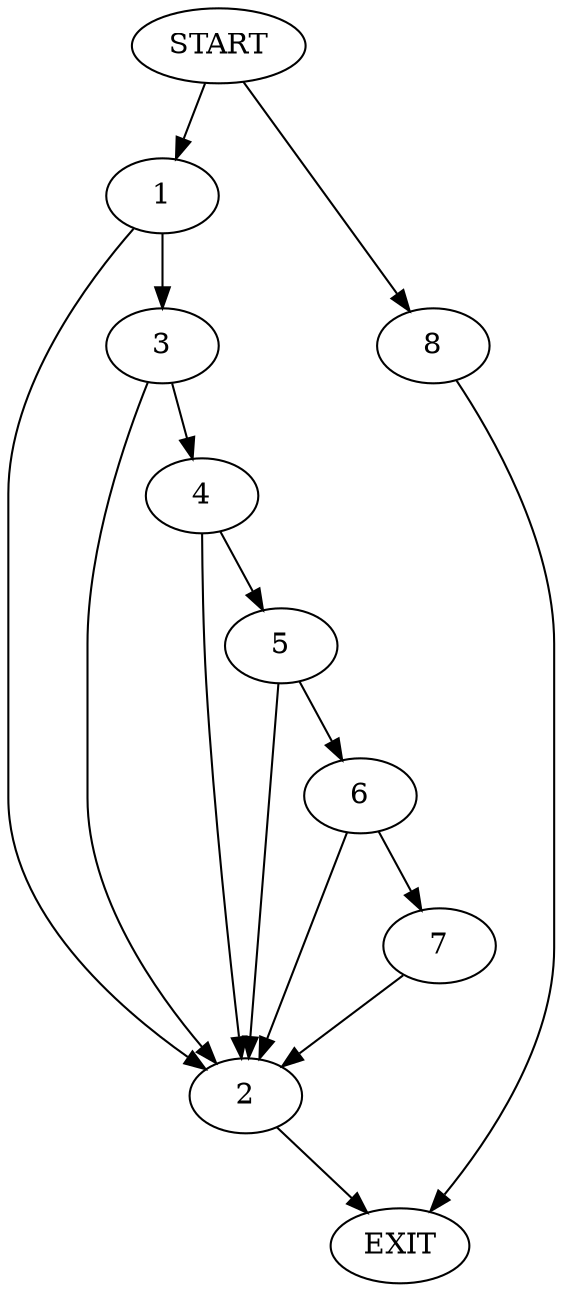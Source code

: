 digraph {
0 [label="START"]
9 [label="EXIT"]
0 -> 1
1 -> 2
1 -> 3
3 -> 4
3 -> 2
2 -> 9
4 -> 2
4 -> 5
5 -> 2
5 -> 6
6 -> 2
6 -> 7
7 -> 2
0 -> 8
8 -> 9
}
